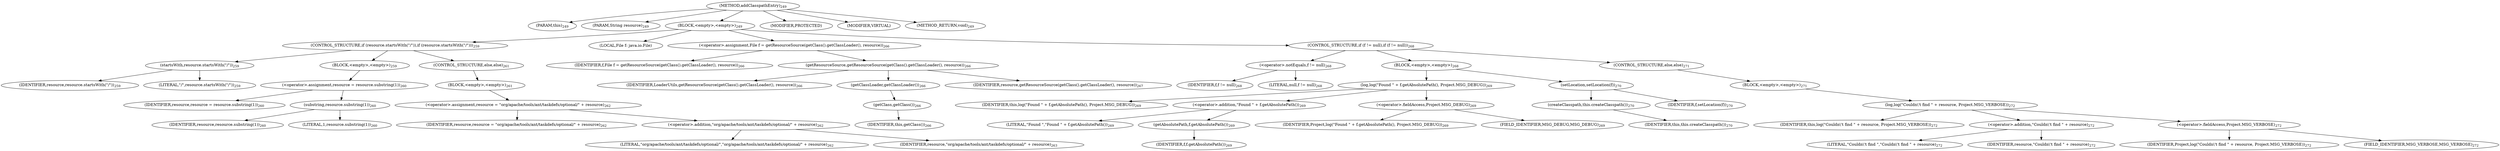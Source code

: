 digraph "addClasspathEntry" {  
"359" [label = <(METHOD,addClasspathEntry)<SUB>249</SUB>> ]
"23" [label = <(PARAM,this)<SUB>249</SUB>> ]
"360" [label = <(PARAM,String resource)<SUB>249</SUB>> ]
"361" [label = <(BLOCK,&lt;empty&gt;,&lt;empty&gt;)<SUB>249</SUB>> ]
"362" [label = <(CONTROL_STRUCTURE,if (resource.startsWith(&quot;/&quot;)),if (resource.startsWith(&quot;/&quot;)))<SUB>259</SUB>> ]
"363" [label = <(startsWith,resource.startsWith(&quot;/&quot;))<SUB>259</SUB>> ]
"364" [label = <(IDENTIFIER,resource,resource.startsWith(&quot;/&quot;))<SUB>259</SUB>> ]
"365" [label = <(LITERAL,&quot;/&quot;,resource.startsWith(&quot;/&quot;))<SUB>259</SUB>> ]
"366" [label = <(BLOCK,&lt;empty&gt;,&lt;empty&gt;)<SUB>259</SUB>> ]
"367" [label = <(&lt;operator&gt;.assignment,resource = resource.substring(1))<SUB>260</SUB>> ]
"368" [label = <(IDENTIFIER,resource,resource = resource.substring(1))<SUB>260</SUB>> ]
"369" [label = <(substring,resource.substring(1))<SUB>260</SUB>> ]
"370" [label = <(IDENTIFIER,resource,resource.substring(1))<SUB>260</SUB>> ]
"371" [label = <(LITERAL,1,resource.substring(1))<SUB>260</SUB>> ]
"372" [label = <(CONTROL_STRUCTURE,else,else)<SUB>261</SUB>> ]
"373" [label = <(BLOCK,&lt;empty&gt;,&lt;empty&gt;)<SUB>261</SUB>> ]
"374" [label = <(&lt;operator&gt;.assignment,resource = &quot;org/apache/tools/ant/taskdefs/optional/&quot; + resource)<SUB>262</SUB>> ]
"375" [label = <(IDENTIFIER,resource,resource = &quot;org/apache/tools/ant/taskdefs/optional/&quot; + resource)<SUB>262</SUB>> ]
"376" [label = <(&lt;operator&gt;.addition,&quot;org/apache/tools/ant/taskdefs/optional/&quot; + resource)<SUB>262</SUB>> ]
"377" [label = <(LITERAL,&quot;org/apache/tools/ant/taskdefs/optional/&quot;,&quot;org/apache/tools/ant/taskdefs/optional/&quot; + resource)<SUB>262</SUB>> ]
"378" [label = <(IDENTIFIER,resource,&quot;org/apache/tools/ant/taskdefs/optional/&quot; + resource)<SUB>263</SUB>> ]
"379" [label = <(LOCAL,File f: java.io.File)> ]
"380" [label = <(&lt;operator&gt;.assignment,File f = getResourceSource(getClass().getClassLoader(), resource))<SUB>266</SUB>> ]
"381" [label = <(IDENTIFIER,f,File f = getResourceSource(getClass().getClassLoader(), resource))<SUB>266</SUB>> ]
"382" [label = <(getResourceSource,getResourceSource(getClass().getClassLoader(), resource))<SUB>266</SUB>> ]
"383" [label = <(IDENTIFIER,LoaderUtils,getResourceSource(getClass().getClassLoader(), resource))<SUB>266</SUB>> ]
"384" [label = <(getClassLoader,getClassLoader())<SUB>266</SUB>> ]
"385" [label = <(getClass,getClass())<SUB>266</SUB>> ]
"22" [label = <(IDENTIFIER,this,getClass())<SUB>266</SUB>> ]
"386" [label = <(IDENTIFIER,resource,getResourceSource(getClass().getClassLoader(), resource))<SUB>267</SUB>> ]
"387" [label = <(CONTROL_STRUCTURE,if (f != null),if (f != null))<SUB>268</SUB>> ]
"388" [label = <(&lt;operator&gt;.notEquals,f != null)<SUB>268</SUB>> ]
"389" [label = <(IDENTIFIER,f,f != null)<SUB>268</SUB>> ]
"390" [label = <(LITERAL,null,f != null)<SUB>268</SUB>> ]
"391" [label = <(BLOCK,&lt;empty&gt;,&lt;empty&gt;)<SUB>268</SUB>> ]
"392" [label = <(log,log(&quot;Found &quot; + f.getAbsolutePath(), Project.MSG_DEBUG))<SUB>269</SUB>> ]
"24" [label = <(IDENTIFIER,this,log(&quot;Found &quot; + f.getAbsolutePath(), Project.MSG_DEBUG))<SUB>269</SUB>> ]
"393" [label = <(&lt;operator&gt;.addition,&quot;Found &quot; + f.getAbsolutePath())<SUB>269</SUB>> ]
"394" [label = <(LITERAL,&quot;Found &quot;,&quot;Found &quot; + f.getAbsolutePath())<SUB>269</SUB>> ]
"395" [label = <(getAbsolutePath,f.getAbsolutePath())<SUB>269</SUB>> ]
"396" [label = <(IDENTIFIER,f,f.getAbsolutePath())<SUB>269</SUB>> ]
"397" [label = <(&lt;operator&gt;.fieldAccess,Project.MSG_DEBUG)<SUB>269</SUB>> ]
"398" [label = <(IDENTIFIER,Project,log(&quot;Found &quot; + f.getAbsolutePath(), Project.MSG_DEBUG))<SUB>269</SUB>> ]
"399" [label = <(FIELD_IDENTIFIER,MSG_DEBUG,MSG_DEBUG)<SUB>269</SUB>> ]
"400" [label = <(setLocation,setLocation(f))<SUB>270</SUB>> ]
"401" [label = <(createClasspath,this.createClasspath())<SUB>270</SUB>> ]
"25" [label = <(IDENTIFIER,this,this.createClasspath())<SUB>270</SUB>> ]
"402" [label = <(IDENTIFIER,f,setLocation(f))<SUB>270</SUB>> ]
"403" [label = <(CONTROL_STRUCTURE,else,else)<SUB>271</SUB>> ]
"404" [label = <(BLOCK,&lt;empty&gt;,&lt;empty&gt;)<SUB>271</SUB>> ]
"405" [label = <(log,log(&quot;Couldn\'t find &quot; + resource, Project.MSG_VERBOSE))<SUB>272</SUB>> ]
"26" [label = <(IDENTIFIER,this,log(&quot;Couldn\'t find &quot; + resource, Project.MSG_VERBOSE))<SUB>272</SUB>> ]
"406" [label = <(&lt;operator&gt;.addition,&quot;Couldn\'t find &quot; + resource)<SUB>272</SUB>> ]
"407" [label = <(LITERAL,&quot;Couldn\'t find &quot;,&quot;Couldn\'t find &quot; + resource)<SUB>272</SUB>> ]
"408" [label = <(IDENTIFIER,resource,&quot;Couldn\'t find &quot; + resource)<SUB>272</SUB>> ]
"409" [label = <(&lt;operator&gt;.fieldAccess,Project.MSG_VERBOSE)<SUB>272</SUB>> ]
"410" [label = <(IDENTIFIER,Project,log(&quot;Couldn\'t find &quot; + resource, Project.MSG_VERBOSE))<SUB>272</SUB>> ]
"411" [label = <(FIELD_IDENTIFIER,MSG_VERBOSE,MSG_VERBOSE)<SUB>272</SUB>> ]
"412" [label = <(MODIFIER,PROTECTED)> ]
"413" [label = <(MODIFIER,VIRTUAL)> ]
"414" [label = <(METHOD_RETURN,void)<SUB>249</SUB>> ]
  "359" -> "23" 
  "359" -> "360" 
  "359" -> "361" 
  "359" -> "412" 
  "359" -> "413" 
  "359" -> "414" 
  "361" -> "362" 
  "361" -> "379" 
  "361" -> "380" 
  "361" -> "387" 
  "362" -> "363" 
  "362" -> "366" 
  "362" -> "372" 
  "363" -> "364" 
  "363" -> "365" 
  "366" -> "367" 
  "367" -> "368" 
  "367" -> "369" 
  "369" -> "370" 
  "369" -> "371" 
  "372" -> "373" 
  "373" -> "374" 
  "374" -> "375" 
  "374" -> "376" 
  "376" -> "377" 
  "376" -> "378" 
  "380" -> "381" 
  "380" -> "382" 
  "382" -> "383" 
  "382" -> "384" 
  "382" -> "386" 
  "384" -> "385" 
  "385" -> "22" 
  "387" -> "388" 
  "387" -> "391" 
  "387" -> "403" 
  "388" -> "389" 
  "388" -> "390" 
  "391" -> "392" 
  "391" -> "400" 
  "392" -> "24" 
  "392" -> "393" 
  "392" -> "397" 
  "393" -> "394" 
  "393" -> "395" 
  "395" -> "396" 
  "397" -> "398" 
  "397" -> "399" 
  "400" -> "401" 
  "400" -> "402" 
  "401" -> "25" 
  "403" -> "404" 
  "404" -> "405" 
  "405" -> "26" 
  "405" -> "406" 
  "405" -> "409" 
  "406" -> "407" 
  "406" -> "408" 
  "409" -> "410" 
  "409" -> "411" 
}

